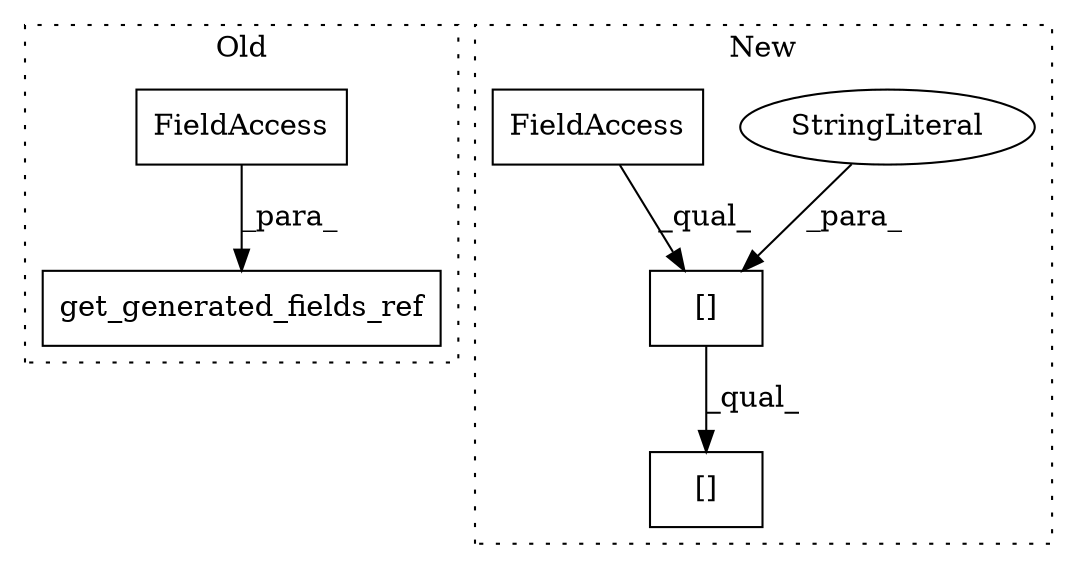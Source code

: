 digraph G {
subgraph cluster0 {
1 [label="get_generated_fields_ref" a="32" s="26860,26907" l="25,1" shape="box"];
6 [label="FieldAccess" a="22" s="26896" l="11" shape="box"];
label = "Old";
style="dotted";
}
subgraph cluster1 {
2 [label="[]" a="2" s="26218,26252" l="24,1" shape="box"];
3 [label="StringLiteral" a="45" s="26242" l="10" shape="ellipse"];
4 [label="[]" a="2" s="26218,26264" l="36,1" shape="box"];
5 [label="FieldAccess" a="22" s="26218" l="23" shape="box"];
label = "New";
style="dotted";
}
2 -> 4 [label="_qual_"];
3 -> 2 [label="_para_"];
5 -> 2 [label="_qual_"];
6 -> 1 [label="_para_"];
}